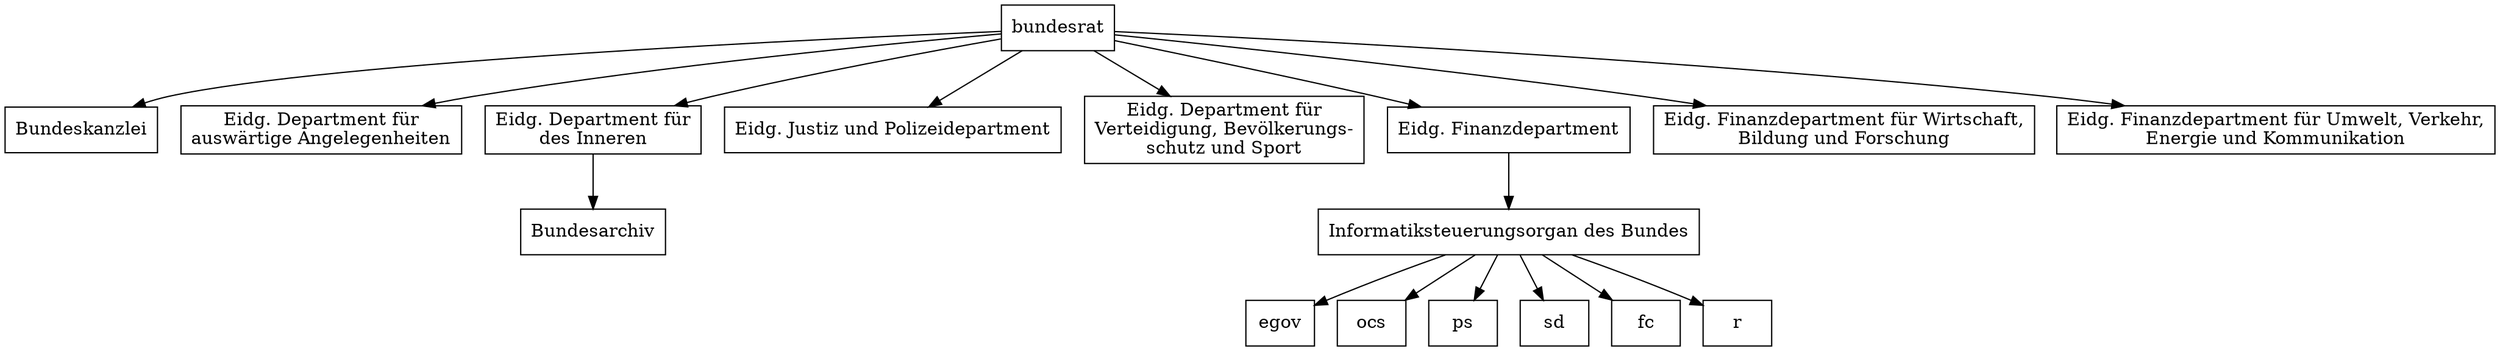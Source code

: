 digraph {

  node [ shape = box ]

  bundesrat -> bk;
  bundesrat -> eda;
  bundesrat -> edi;
  bundesrat -> ejpd;
  bundesrat -> vbs;
  bundesrat -> efd;
  bundesrat -> wbf;
  bundesrat -> uvek;

  edi -> bar;

  efd -> isb;


  isb -> egov;
  isb -> ocs ;
  isb -> ps  ;
  isb -> sd  ;
  isb -> fc  ;
  isb -> r   ;






  bk   [ label=Bundeskanzlei ]
  eda  [ label="Eidg. Department für\nauswärtige Angelegenheiten"                       ]
  edi  [ label="Eidg. Department für\ndes Inneren"                                      ]
  ejpd [ label="Eidg. Justiz und Polizeidepartment"                                     ]
  vbs  [ label="Eidg. Department für\nVerteidigung, Bevölkerungs-\nschutz und Sport"    ]
  efd  [ label="Eidg. Finanzdepartment"                                                 ]
  wbf  [ label="Eidg. Finanzdepartment für Wirtschaft,\nBildung und Forschung"          ]
  uvek [ label="Eidg. Finanzdepartment für Umwelt, Verkehr,\nEnergie und Kommunikation" ]

  bar  [ label="Bundesarchiv"                                                           ]


  isb  [ label="Informatiksteuerungsorgan des Bundes" ]



}
